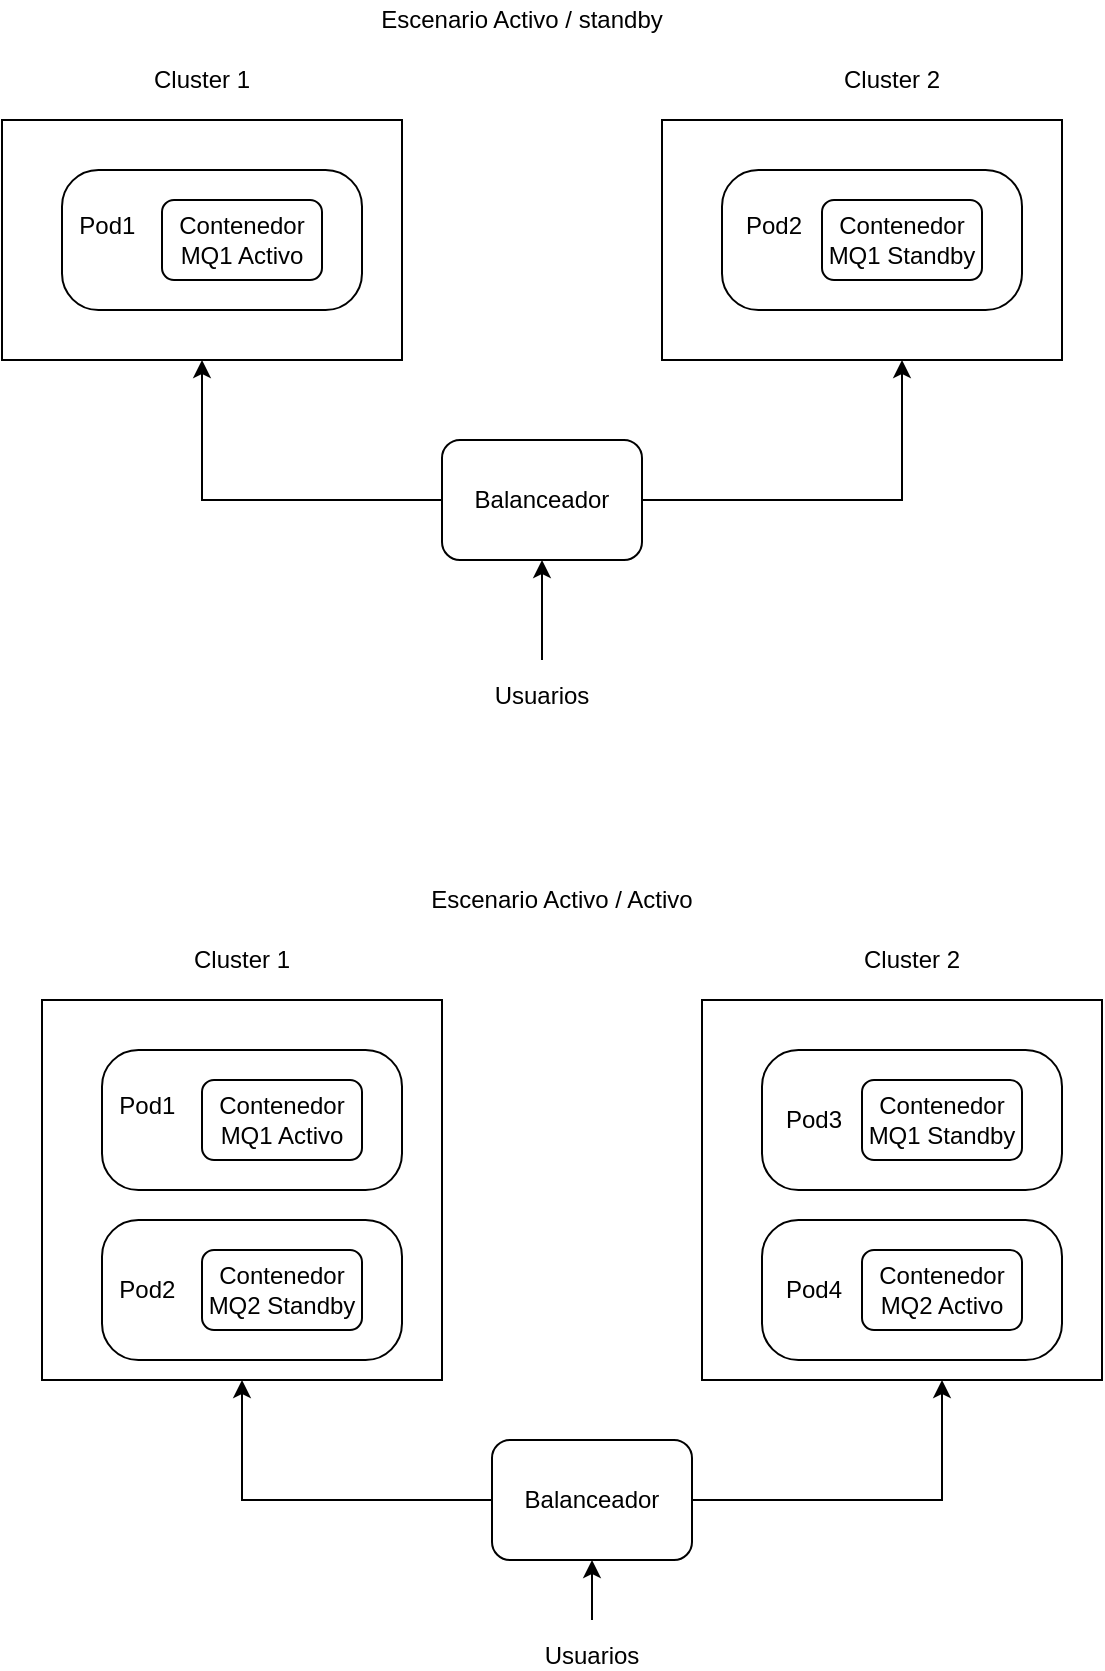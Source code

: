 <mxfile version="13.0.6" type="github">
  <diagram id="dn7dw0WBwALQRIZnS9FJ" name="Page-1">
    <mxGraphModel dx="1108" dy="450" grid="1" gridSize="10" guides="1" tooltips="1" connect="1" arrows="1" fold="1" page="1" pageScale="1" pageWidth="850" pageHeight="1100" math="0" shadow="0">
      <root>
        <mxCell id="0" />
        <mxCell id="1" parent="0" />
        <mxCell id="Whp04Phv12JBnaq401pB-1" value="" style="rounded=0;whiteSpace=wrap;html=1;" parent="1" vertex="1">
          <mxGeometry x="130" y="100" width="200" height="120" as="geometry" />
        </mxCell>
        <mxCell id="Whp04Phv12JBnaq401pB-7" value="Cluster 1" style="text;html=1;strokeColor=none;fillColor=none;align=center;verticalAlign=middle;whiteSpace=wrap;rounded=0;" parent="1" vertex="1">
          <mxGeometry x="195" y="70" width="70" height="20" as="geometry" />
        </mxCell>
        <mxCell id="Whp04Phv12JBnaq401pB-8" value="Cluster 2" style="text;html=1;strokeColor=none;fillColor=none;align=center;verticalAlign=middle;whiteSpace=wrap;rounded=0;" parent="1" vertex="1">
          <mxGeometry x="540" y="70" width="70" height="20" as="geometry" />
        </mxCell>
        <mxCell id="Whp04Phv12JBnaq401pB-9" value="&lt;div&gt;&lt;span&gt;&amp;nbsp; Pod1&lt;/span&gt;&lt;/div&gt;&lt;div&gt;&lt;br&gt;&lt;/div&gt;" style="rounded=1;whiteSpace=wrap;html=1;arcSize=26;align=left;" parent="1" vertex="1">
          <mxGeometry x="160" y="125" width="150" height="70" as="geometry" />
        </mxCell>
        <mxCell id="Whp04Phv12JBnaq401pB-13" value="Contenedor MQ1 Activo" style="rounded=1;whiteSpace=wrap;html=1;" parent="1" vertex="1">
          <mxGeometry x="210" y="140" width="80" height="40" as="geometry" />
        </mxCell>
        <mxCell id="Whp04Phv12JBnaq401pB-14" value="" style="rounded=0;whiteSpace=wrap;html=1;" parent="1" vertex="1">
          <mxGeometry x="460" y="100" width="200" height="120" as="geometry" />
        </mxCell>
        <mxCell id="Whp04Phv12JBnaq401pB-15" value="&lt;div&gt;&lt;span&gt;&amp;nbsp; &amp;nbsp;Pod2&lt;/span&gt;&lt;/div&gt;&lt;div&gt;&lt;br&gt;&lt;/div&gt;" style="rounded=1;whiteSpace=wrap;html=1;arcSize=26;align=left;" parent="1" vertex="1">
          <mxGeometry x="490" y="125" width="150" height="70" as="geometry" />
        </mxCell>
        <mxCell id="Whp04Phv12JBnaq401pB-16" value="Contenedor MQ1 Standby" style="rounded=1;whiteSpace=wrap;html=1;" parent="1" vertex="1">
          <mxGeometry x="540" y="140" width="80" height="40" as="geometry" />
        </mxCell>
        <mxCell id="702EccPU8Jmpbdl0dacw-2" style="edgeStyle=orthogonalEdgeStyle;rounded=0;orthogonalLoop=1;jettySize=auto;html=1;entryX=0.5;entryY=1;entryDx=0;entryDy=0;" edge="1" parent="1" source="702EccPU8Jmpbdl0dacw-1" target="Whp04Phv12JBnaq401pB-1">
          <mxGeometry relative="1" as="geometry" />
        </mxCell>
        <mxCell id="702EccPU8Jmpbdl0dacw-3" style="edgeStyle=orthogonalEdgeStyle;rounded=0;orthogonalLoop=1;jettySize=auto;html=1;entryX=0.6;entryY=1;entryDx=0;entryDy=0;entryPerimeter=0;" edge="1" parent="1" source="702EccPU8Jmpbdl0dacw-1" target="Whp04Phv12JBnaq401pB-14">
          <mxGeometry relative="1" as="geometry" />
        </mxCell>
        <mxCell id="702EccPU8Jmpbdl0dacw-1" value="Balanceador" style="rounded=1;whiteSpace=wrap;html=1;" vertex="1" parent="1">
          <mxGeometry x="350" y="260" width="100" height="60" as="geometry" />
        </mxCell>
        <mxCell id="702EccPU8Jmpbdl0dacw-6" style="edgeStyle=orthogonalEdgeStyle;rounded=0;orthogonalLoop=1;jettySize=auto;html=1;entryX=0.5;entryY=1;entryDx=0;entryDy=0;" edge="1" parent="1" source="702EccPU8Jmpbdl0dacw-4" target="702EccPU8Jmpbdl0dacw-1">
          <mxGeometry relative="1" as="geometry" />
        </mxCell>
        <mxCell id="702EccPU8Jmpbdl0dacw-4" value="&lt;br&gt;Usuarios" style="text;html=1;strokeColor=none;fillColor=none;align=center;verticalAlign=middle;whiteSpace=wrap;rounded=0;" vertex="1" parent="1">
          <mxGeometry x="380" y="370" width="40" height="20" as="geometry" />
        </mxCell>
        <mxCell id="702EccPU8Jmpbdl0dacw-7" value="Escenario Activo / standby" style="text;html=1;strokeColor=none;fillColor=none;align=center;verticalAlign=middle;whiteSpace=wrap;rounded=0;" vertex="1" parent="1">
          <mxGeometry x="290" y="40" width="200" height="20" as="geometry" />
        </mxCell>
        <mxCell id="702EccPU8Jmpbdl0dacw-8" value="" style="rounded=0;whiteSpace=wrap;html=1;" vertex="1" parent="1">
          <mxGeometry x="150" y="540" width="200" height="190" as="geometry" />
        </mxCell>
        <mxCell id="702EccPU8Jmpbdl0dacw-9" value="Cluster 1" style="text;html=1;strokeColor=none;fillColor=none;align=center;verticalAlign=middle;whiteSpace=wrap;rounded=0;" vertex="1" parent="1">
          <mxGeometry x="215" y="510" width="70" height="20" as="geometry" />
        </mxCell>
        <mxCell id="702EccPU8Jmpbdl0dacw-10" value="Cluster 2" style="text;html=1;strokeColor=none;fillColor=none;align=center;verticalAlign=middle;whiteSpace=wrap;rounded=0;" vertex="1" parent="1">
          <mxGeometry x="550" y="510" width="70" height="20" as="geometry" />
        </mxCell>
        <mxCell id="702EccPU8Jmpbdl0dacw-11" value="&lt;div&gt;&lt;span&gt;&amp;nbsp; Pod1&lt;/span&gt;&lt;/div&gt;&lt;div&gt;&lt;br&gt;&lt;/div&gt;" style="rounded=1;whiteSpace=wrap;html=1;arcSize=26;align=left;" vertex="1" parent="1">
          <mxGeometry x="180" y="565" width="150" height="70" as="geometry" />
        </mxCell>
        <mxCell id="702EccPU8Jmpbdl0dacw-12" value="Contenedor MQ1 Activo" style="rounded=1;whiteSpace=wrap;html=1;" vertex="1" parent="1">
          <mxGeometry x="230" y="580" width="80" height="40" as="geometry" />
        </mxCell>
        <mxCell id="702EccPU8Jmpbdl0dacw-13" value="" style="rounded=0;whiteSpace=wrap;html=1;" vertex="1" parent="1">
          <mxGeometry x="480" y="540" width="200" height="190" as="geometry" />
        </mxCell>
        <mxCell id="702EccPU8Jmpbdl0dacw-14" value="&lt;div&gt;&lt;span&gt;&amp;nbsp; &amp;nbsp;Pod3&lt;/span&gt;&lt;/div&gt;" style="rounded=1;whiteSpace=wrap;html=1;arcSize=26;align=left;" vertex="1" parent="1">
          <mxGeometry x="510" y="565" width="150" height="70" as="geometry" />
        </mxCell>
        <mxCell id="702EccPU8Jmpbdl0dacw-15" value="Contenedor MQ1 Standby" style="rounded=1;whiteSpace=wrap;html=1;" vertex="1" parent="1">
          <mxGeometry x="560" y="580" width="80" height="40" as="geometry" />
        </mxCell>
        <mxCell id="702EccPU8Jmpbdl0dacw-16" style="edgeStyle=orthogonalEdgeStyle;rounded=0;orthogonalLoop=1;jettySize=auto;html=1;entryX=0.5;entryY=1;entryDx=0;entryDy=0;" edge="1" parent="1" source="702EccPU8Jmpbdl0dacw-18" target="702EccPU8Jmpbdl0dacw-8">
          <mxGeometry relative="1" as="geometry" />
        </mxCell>
        <mxCell id="702EccPU8Jmpbdl0dacw-17" style="edgeStyle=orthogonalEdgeStyle;rounded=0;orthogonalLoop=1;jettySize=auto;html=1;entryX=0.6;entryY=1;entryDx=0;entryDy=0;entryPerimeter=0;" edge="1" parent="1" source="702EccPU8Jmpbdl0dacw-18" target="702EccPU8Jmpbdl0dacw-13">
          <mxGeometry relative="1" as="geometry" />
        </mxCell>
        <mxCell id="702EccPU8Jmpbdl0dacw-18" value="Balanceador" style="rounded=1;whiteSpace=wrap;html=1;" vertex="1" parent="1">
          <mxGeometry x="375" y="760" width="100" height="60" as="geometry" />
        </mxCell>
        <mxCell id="702EccPU8Jmpbdl0dacw-19" style="edgeStyle=orthogonalEdgeStyle;rounded=0;orthogonalLoop=1;jettySize=auto;html=1;entryX=0.5;entryY=1;entryDx=0;entryDy=0;" edge="1" parent="1" source="702EccPU8Jmpbdl0dacw-20" target="702EccPU8Jmpbdl0dacw-18">
          <mxGeometry relative="1" as="geometry" />
        </mxCell>
        <mxCell id="702EccPU8Jmpbdl0dacw-20" value="&lt;br&gt;Usuarios" style="text;html=1;strokeColor=none;fillColor=none;align=center;verticalAlign=middle;whiteSpace=wrap;rounded=0;" vertex="1" parent="1">
          <mxGeometry x="405" y="850" width="40" height="20" as="geometry" />
        </mxCell>
        <mxCell id="702EccPU8Jmpbdl0dacw-21" value="Escenario Activo / Activo" style="text;html=1;strokeColor=none;fillColor=none;align=center;verticalAlign=middle;whiteSpace=wrap;rounded=0;" vertex="1" parent="1">
          <mxGeometry x="310" y="480" width="200" height="20" as="geometry" />
        </mxCell>
        <mxCell id="702EccPU8Jmpbdl0dacw-25" value="&lt;div&gt;&lt;span&gt;&amp;nbsp; Pod2&lt;/span&gt;&lt;/div&gt;" style="rounded=1;whiteSpace=wrap;html=1;arcSize=26;align=left;" vertex="1" parent="1">
          <mxGeometry x="180" y="650" width="150" height="70" as="geometry" />
        </mxCell>
        <mxCell id="702EccPU8Jmpbdl0dacw-26" value="Contenedor MQ2 Standby" style="rounded=1;whiteSpace=wrap;html=1;" vertex="1" parent="1">
          <mxGeometry x="230" y="665" width="80" height="40" as="geometry" />
        </mxCell>
        <mxCell id="702EccPU8Jmpbdl0dacw-28" value="&lt;div&gt;&lt;span&gt;&amp;nbsp; &amp;nbsp;Pod4&lt;/span&gt;&lt;/div&gt;" style="rounded=1;whiteSpace=wrap;html=1;arcSize=26;align=left;" vertex="1" parent="1">
          <mxGeometry x="510" y="650" width="150" height="70" as="geometry" />
        </mxCell>
        <mxCell id="702EccPU8Jmpbdl0dacw-29" value="Contenedor MQ2 Activo" style="rounded=1;whiteSpace=wrap;html=1;" vertex="1" parent="1">
          <mxGeometry x="560" y="665" width="80" height="40" as="geometry" />
        </mxCell>
      </root>
    </mxGraphModel>
  </diagram>
</mxfile>
